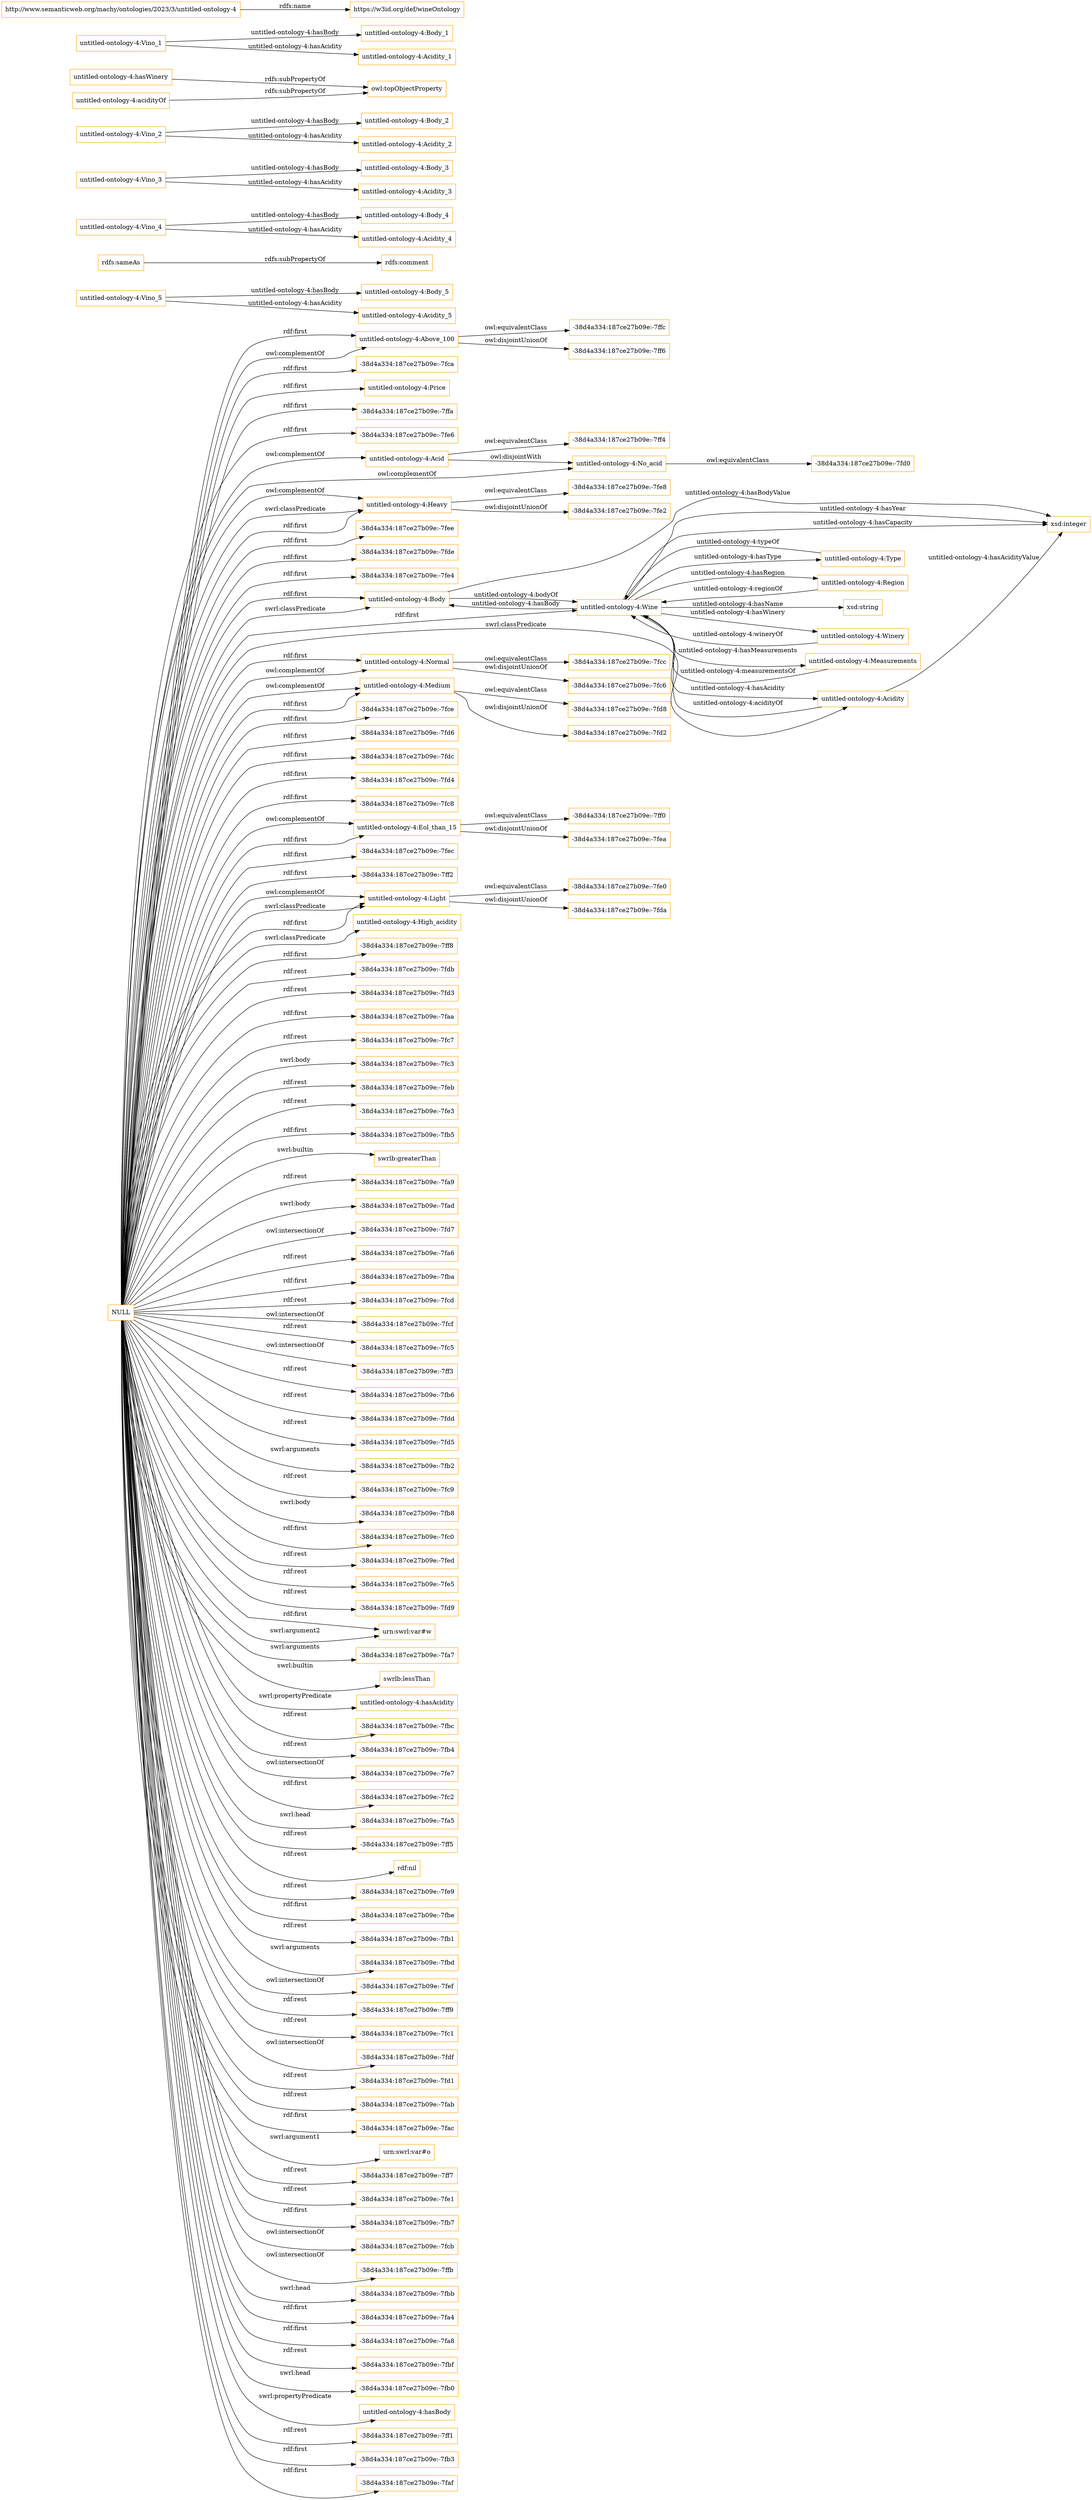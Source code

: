 digraph ar2dtool_diagram { 
rankdir=LR;
size="1501"
node [shape = rectangle, color="orange"]; "-38d4a334:187ce27b09e:-7ffc" "-38d4a334:187ce27b09e:-7fca" "-38d4a334:187ce27b09e:-7fd0" "untitled-ontology-4:Price" "-38d4a334:187ce27b09e:-7ffa" "-38d4a334:187ce27b09e:-7fe6" "untitled-ontology-4:Acid" "untitled-ontology-4:No_acid" "untitled-ontology-4:Heavy" "-38d4a334:187ce27b09e:-7fee" "-38d4a334:187ce27b09e:-7fde" "-38d4a334:187ce27b09e:-7fe4" "-38d4a334:187ce27b09e:-7ff0" "untitled-ontology-4:Body" "untitled-ontology-4:Normal" "untitled-ontology-4:Medium" "-38d4a334:187ce27b09e:-7fce" "-38d4a334:187ce27b09e:-7fd6" "-38d4a334:187ce27b09e:-7fe8" "-38d4a334:187ce27b09e:-7fdc" "untitled-ontology-4:Measurements" "untitled-ontology-4:Above_100" "untitled-ontology-4:Acidity" "-38d4a334:187ce27b09e:-7fd4" "untitled-ontology-4:Winery" "-38d4a334:187ce27b09e:-7ff4" "-38d4a334:187ce27b09e:-7fd8" "-38d4a334:187ce27b09e:-7fcc" "-38d4a334:187ce27b09e:-7fc8" "untitled-ontology-4:Type" "untitled-ontology-4:Eol_than_15" "-38d4a334:187ce27b09e:-7fec" "-38d4a334:187ce27b09e:-7ff2" "untitled-ontology-4:Light" "untitled-ontology-4:High_acidity" "untitled-ontology-4:Region" "-38d4a334:187ce27b09e:-7fe0" "-38d4a334:187ce27b09e:-7ff8" "untitled-ontology-4:Wine" ; /*classes style*/
	"NULL" -> "-38d4a334:187ce27b09e:-7fdb" [ label = "rdf:rest" ];
	"NULL" -> "-38d4a334:187ce27b09e:-7fd3" [ label = "rdf:rest" ];
	"NULL" -> "-38d4a334:187ce27b09e:-7faa" [ label = "rdf:first" ];
	"NULL" -> "-38d4a334:187ce27b09e:-7fc7" [ label = "rdf:rest" ];
	"NULL" -> "untitled-ontology-4:Heavy" [ label = "owl:complementOf" ];
	"NULL" -> "untitled-ontology-4:Normal" [ label = "rdf:first" ];
	"NULL" -> "untitled-ontology-4:Eol_than_15" [ label = "owl:complementOf" ];
	"NULL" -> "-38d4a334:187ce27b09e:-7fc3" [ label = "swrl:body" ];
	"NULL" -> "-38d4a334:187ce27b09e:-7fc8" [ label = "rdf:first" ];
	"NULL" -> "-38d4a334:187ce27b09e:-7feb" [ label = "rdf:rest" ];
	"NULL" -> "-38d4a334:187ce27b09e:-7fe3" [ label = "rdf:rest" ];
	"NULL" -> "-38d4a334:187ce27b09e:-7fb5" [ label = "rdf:first" ];
	"NULL" -> "swrlb:greaterThan" [ label = "swrl:builtin" ];
	"NULL" -> "untitled-ontology-4:Body" [ label = "rdf:first" ];
	"NULL" -> "-38d4a334:187ce27b09e:-7fa9" [ label = "rdf:rest" ];
	"NULL" -> "-38d4a334:187ce27b09e:-7fd6" [ label = "rdf:first" ];
	"NULL" -> "-38d4a334:187ce27b09e:-7ff2" [ label = "rdf:first" ];
	"NULL" -> "-38d4a334:187ce27b09e:-7fad" [ label = "swrl:body" ];
	"NULL" -> "-38d4a334:187ce27b09e:-7fd7" [ label = "owl:intersectionOf" ];
	"NULL" -> "-38d4a334:187ce27b09e:-7fa6" [ label = "rdf:rest" ];
	"NULL" -> "-38d4a334:187ce27b09e:-7fba" [ label = "rdf:first" ];
	"NULL" -> "-38d4a334:187ce27b09e:-7fcd" [ label = "rdf:rest" ];
	"NULL" -> "-38d4a334:187ce27b09e:-7fcf" [ label = "owl:intersectionOf" ];
	"NULL" -> "-38d4a334:187ce27b09e:-7ffa" [ label = "rdf:first" ];
	"NULL" -> "-38d4a334:187ce27b09e:-7fc5" [ label = "rdf:rest" ];
	"NULL" -> "-38d4a334:187ce27b09e:-7ff3" [ label = "owl:intersectionOf" ];
	"NULL" -> "-38d4a334:187ce27b09e:-7fce" [ label = "rdf:first" ];
	"NULL" -> "untitled-ontology-4:Light" [ label = "owl:complementOf" ];
	"NULL" -> "-38d4a334:187ce27b09e:-7fb6" [ label = "rdf:rest" ];
	"NULL" -> "-38d4a334:187ce27b09e:-7fdd" [ label = "rdf:rest" ];
	"NULL" -> "-38d4a334:187ce27b09e:-7fd5" [ label = "rdf:rest" ];
	"NULL" -> "-38d4a334:187ce27b09e:-7fb2" [ label = "swrl:arguments" ];
	"NULL" -> "-38d4a334:187ce27b09e:-7fc9" [ label = "rdf:rest" ];
	"NULL" -> "untitled-ontology-4:Heavy" [ label = "swrl:classPredicate" ];
	"NULL" -> "untitled-ontology-4:Light" [ label = "swrl:classPredicate" ];
	"NULL" -> "-38d4a334:187ce27b09e:-7fb8" [ label = "swrl:body" ];
	"NULL" -> "untitled-ontology-4:Above_100" [ label = "rdf:first" ];
	"NULL" -> "untitled-ontology-4:High_acidity" [ label = "swrl:classPredicate" ];
	"NULL" -> "untitled-ontology-4:Medium" [ label = "owl:complementOf" ];
	"NULL" -> "-38d4a334:187ce27b09e:-7fc0" [ label = "rdf:first" ];
	"NULL" -> "-38d4a334:187ce27b09e:-7fed" [ label = "rdf:rest" ];
	"NULL" -> "-38d4a334:187ce27b09e:-7fe5" [ label = "rdf:rest" ];
	"NULL" -> "untitled-ontology-4:Eol_than_15" [ label = "rdf:first" ];
	"NULL" -> "-38d4a334:187ce27b09e:-7fde" [ label = "rdf:first" ];
	"NULL" -> "-38d4a334:187ce27b09e:-7fd9" [ label = "rdf:rest" ];
	"NULL" -> "urn:swrl:var#w" [ label = "rdf:first" ];
	"NULL" -> "-38d4a334:187ce27b09e:-7fa7" [ label = "swrl:arguments" ];
	"NULL" -> "-38d4a334:187ce27b09e:-7fd4" [ label = "rdf:first" ];
	"NULL" -> "swrlb:lessThan" [ label = "swrl:builtin" ];
	"NULL" -> "-38d4a334:187ce27b09e:-7fca" [ label = "rdf:first" ];
	"NULL" -> "untitled-ontology-4:No_acid" [ label = "owl:complementOf" ];
	"NULL" -> "untitled-ontology-4:hasAcidity" [ label = "swrl:propertyPredicate" ];
	"NULL" -> "-38d4a334:187ce27b09e:-7fbc" [ label = "rdf:rest" ];
	"NULL" -> "-38d4a334:187ce27b09e:-7fb4" [ label = "rdf:rest" ];
	"NULL" -> "-38d4a334:187ce27b09e:-7fe7" [ label = "owl:intersectionOf" ];
	"NULL" -> "-38d4a334:187ce27b09e:-7fc2" [ label = "rdf:first" ];
	"NULL" -> "urn:swrl:var#w" [ label = "swrl:argument2" ];
	"NULL" -> "-38d4a334:187ce27b09e:-7fa5" [ label = "swrl:head" ];
	"NULL" -> "-38d4a334:187ce27b09e:-7ff5" [ label = "rdf:rest" ];
	"NULL" -> "untitled-ontology-4:Light" [ label = "rdf:first" ];
	"NULL" -> "rdf:nil" [ label = "rdf:rest" ];
	"NULL" -> "-38d4a334:187ce27b09e:-7fe9" [ label = "rdf:rest" ];
	"NULL" -> "-38d4a334:187ce27b09e:-7fbe" [ label = "rdf:first" ];
	"NULL" -> "-38d4a334:187ce27b09e:-7fb1" [ label = "rdf:rest" ];
	"NULL" -> "-38d4a334:187ce27b09e:-7fbd" [ label = "swrl:arguments" ];
	"NULL" -> "untitled-ontology-4:Price" [ label = "rdf:first" ];
	"NULL" -> "-38d4a334:187ce27b09e:-7fef" [ label = "owl:intersectionOf" ];
	"NULL" -> "-38d4a334:187ce27b09e:-7fe4" [ label = "rdf:first" ];
	"NULL" -> "-38d4a334:187ce27b09e:-7ff9" [ label = "rdf:rest" ];
	"NULL" -> "-38d4a334:187ce27b09e:-7fc1" [ label = "rdf:rest" ];
	"NULL" -> "-38d4a334:187ce27b09e:-7fdf" [ label = "owl:intersectionOf" ];
	"NULL" -> "-38d4a334:187ce27b09e:-7ff8" [ label = "rdf:first" ];
	"NULL" -> "-38d4a334:187ce27b09e:-7fee" [ label = "rdf:first" ];
	"NULL" -> "untitled-ontology-4:Body" [ label = "swrl:classPredicate" ];
	"NULL" -> "-38d4a334:187ce27b09e:-7fe6" [ label = "rdf:first" ];
	"NULL" -> "-38d4a334:187ce27b09e:-7fd1" [ label = "rdf:rest" ];
	"NULL" -> "-38d4a334:187ce27b09e:-7fdc" [ label = "rdf:first" ];
	"NULL" -> "-38d4a334:187ce27b09e:-7fab" [ label = "rdf:rest" ];
	"NULL" -> "-38d4a334:187ce27b09e:-7fac" [ label = "rdf:first" ];
	"NULL" -> "untitled-ontology-4:Normal" [ label = "owl:complementOf" ];
	"NULL" -> "untitled-ontology-4:Acid" [ label = "owl:complementOf" ];
	"NULL" -> "urn:swrl:var#o" [ label = "swrl:argument1" ];
	"NULL" -> "untitled-ontology-4:Above_100" [ label = "owl:complementOf" ];
	"NULL" -> "untitled-ontology-4:Medium" [ label = "rdf:first" ];
	"NULL" -> "untitled-ontology-4:Wine" [ label = "rdf:first" ];
	"NULL" -> "-38d4a334:187ce27b09e:-7ff7" [ label = "rdf:rest" ];
	"NULL" -> "-38d4a334:187ce27b09e:-7fe1" [ label = "rdf:rest" ];
	"NULL" -> "-38d4a334:187ce27b09e:-7fb7" [ label = "rdf:first" ];
	"NULL" -> "-38d4a334:187ce27b09e:-7fcb" [ label = "owl:intersectionOf" ];
	"NULL" -> "-38d4a334:187ce27b09e:-7ffb" [ label = "owl:intersectionOf" ];
	"NULL" -> "-38d4a334:187ce27b09e:-7fbb" [ label = "swrl:head" ];
	"NULL" -> "-38d4a334:187ce27b09e:-7fa4" [ label = "rdf:first" ];
	"NULL" -> "-38d4a334:187ce27b09e:-7fa8" [ label = "rdf:first" ];
	"NULL" -> "-38d4a334:187ce27b09e:-7fbf" [ label = "rdf:rest" ];
	"NULL" -> "-38d4a334:187ce27b09e:-7fb0" [ label = "swrl:head" ];
	"NULL" -> "untitled-ontology-4:hasBody" [ label = "swrl:propertyPredicate" ];
	"NULL" -> "-38d4a334:187ce27b09e:-7ff1" [ label = "rdf:rest" ];
	"NULL" -> "untitled-ontology-4:Acidity" [ label = "swrl:classPredicate" ];
	"NULL" -> "untitled-ontology-4:Heavy" [ label = "rdf:first" ];
	"NULL" -> "-38d4a334:187ce27b09e:-7fb3" [ label = "rdf:first" ];
	"NULL" -> "-38d4a334:187ce27b09e:-7fec" [ label = "rdf:first" ];
	"NULL" -> "-38d4a334:187ce27b09e:-7faf" [ label = "rdf:first" ];
	"untitled-ontology-4:Vino_5" -> "untitled-ontology-4:Body_5" [ label = "untitled-ontology-4:hasBody" ];
	"untitled-ontology-4:Vino_5" -> "untitled-ontology-4:Acidity_5" [ label = "untitled-ontology-4:hasAcidity" ];
	"untitled-ontology-4:Light" -> "-38d4a334:187ce27b09e:-7fda" [ label = "owl:disjointUnionOf" ];
	"untitled-ontology-4:Light" -> "-38d4a334:187ce27b09e:-7fe0" [ label = "owl:equivalentClass" ];
	"rdfs:sameAs" -> "rdfs:comment" [ label = "rdfs:subPropertyOf" ];
	"untitled-ontology-4:No_acid" -> "-38d4a334:187ce27b09e:-7fd0" [ label = "owl:equivalentClass" ];
	"untitled-ontology-4:Vino_4" -> "untitled-ontology-4:Body_4" [ label = "untitled-ontology-4:hasBody" ];
	"untitled-ontology-4:Vino_4" -> "untitled-ontology-4:Acidity_4" [ label = "untitled-ontology-4:hasAcidity" ];
	"untitled-ontology-4:Normal" -> "-38d4a334:187ce27b09e:-7fc6" [ label = "owl:disjointUnionOf" ];
	"untitled-ontology-4:Normal" -> "-38d4a334:187ce27b09e:-7fcc" [ label = "owl:equivalentClass" ];
	"untitled-ontology-4:Heavy" -> "-38d4a334:187ce27b09e:-7fe2" [ label = "owl:disjointUnionOf" ];
	"untitled-ontology-4:Heavy" -> "-38d4a334:187ce27b09e:-7fe8" [ label = "owl:equivalentClass" ];
	"untitled-ontology-4:Above_100" -> "-38d4a334:187ce27b09e:-7ff6" [ label = "owl:disjointUnionOf" ];
	"untitled-ontology-4:Above_100" -> "-38d4a334:187ce27b09e:-7ffc" [ label = "owl:equivalentClass" ];
	"untitled-ontology-4:Vino_3" -> "untitled-ontology-4:Body_3" [ label = "untitled-ontology-4:hasBody" ];
	"untitled-ontology-4:Vino_3" -> "untitled-ontology-4:Acidity_3" [ label = "untitled-ontology-4:hasAcidity" ];
	"untitled-ontology-4:Eol_than_15" -> "-38d4a334:187ce27b09e:-7fea" [ label = "owl:disjointUnionOf" ];
	"untitled-ontology-4:Eol_than_15" -> "-38d4a334:187ce27b09e:-7ff0" [ label = "owl:equivalentClass" ];
	"untitled-ontology-4:Acid" -> "untitled-ontology-4:No_acid" [ label = "owl:disjointWith" ];
	"untitled-ontology-4:Acid" -> "-38d4a334:187ce27b09e:-7ff4" [ label = "owl:equivalentClass" ];
	"untitled-ontology-4:Medium" -> "-38d4a334:187ce27b09e:-7fd2" [ label = "owl:disjointUnionOf" ];
	"untitled-ontology-4:Medium" -> "-38d4a334:187ce27b09e:-7fd8" [ label = "owl:equivalentClass" ];
	"untitled-ontology-4:Vino_2" -> "untitled-ontology-4:Body_2" [ label = "untitled-ontology-4:hasBody" ];
	"untitled-ontology-4:Vino_2" -> "untitled-ontology-4:Acidity_2" [ label = "untitled-ontology-4:hasAcidity" ];
	"untitled-ontology-4:hasWinery" -> "owl:topObjectProperty" [ label = "rdfs:subPropertyOf" ];
	"untitled-ontology-4:Vino_1" -> "untitled-ontology-4:Body_1" [ label = "untitled-ontology-4:hasBody" ];
	"untitled-ontology-4:Vino_1" -> "untitled-ontology-4:Acidity_1" [ label = "untitled-ontology-4:hasAcidity" ];
	"untitled-ontology-4:acidityOf" -> "owl:topObjectProperty" [ label = "rdfs:subPropertyOf" ];
	"http://www.semanticweb.org/machy/ontologies/2023/3/untitled-ontology-4" -> "https://w3id.org/def/wineOntology" [ label = "rdfs:name" ];
	"untitled-ontology-4:Body" -> "xsd:integer" [ label = "untitled-ontology-4:hasBodyValue" ];
	"untitled-ontology-4:Wine" -> "untitled-ontology-4:Acidity" [ label = "untitled-ontology-4:hasAcidity" ];
	"untitled-ontology-4:Type" -> "untitled-ontology-4:Wine" [ label = "untitled-ontology-4:typeOf" ];
	"untitled-ontology-4:Wine" -> "untitled-ontology-4:Type" [ label = "untitled-ontology-4:hasType" ];
	"untitled-ontology-4:Wine" -> "xsd:integer" [ label = "untitled-ontology-4:hasYear" ];
	"untitled-ontology-4:Wine" -> "untitled-ontology-4:Measurements" [ label = "untitled-ontology-4:hasMeasurements" ];
	"untitled-ontology-4:Wine" -> "xsd:integer" [ label = "untitled-ontology-4:hasCapacity" ];
	"untitled-ontology-4:Wine" -> "untitled-ontology-4:Body" [ label = "untitled-ontology-4:hasBody" ];
	"untitled-ontology-4:Acidity" -> "xsd:integer" [ label = "untitled-ontology-4:hasAcidityValue" ];
	"untitled-ontology-4:Wine" -> "untitled-ontology-4:Winery" [ label = "untitled-ontology-4:hasWinery" ];
	"untitled-ontology-4:Wine" -> "untitled-ontology-4:Region" [ label = "untitled-ontology-4:hasRegion" ];
	"untitled-ontology-4:Wine" -> "xsd:string" [ label = "untitled-ontology-4:hasName" ];
	"untitled-ontology-4:Body" -> "untitled-ontology-4:Wine" [ label = "untitled-ontology-4:bodyOf" ];
	"untitled-ontology-4:Acidity" -> "untitled-ontology-4:Wine" [ label = "untitled-ontology-4:acidityOf" ];
	"untitled-ontology-4:Winery" -> "untitled-ontology-4:Wine" [ label = "untitled-ontology-4:wineryOf" ];
	"untitled-ontology-4:Measurements" -> "untitled-ontology-4:Wine" [ label = "untitled-ontology-4:measurementsOf" ];
	"untitled-ontology-4:Region" -> "untitled-ontology-4:Wine" [ label = "untitled-ontology-4:regionOf" ];

}
